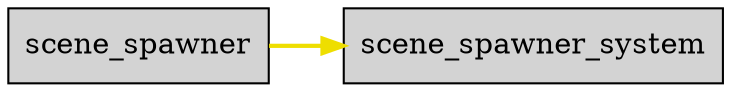 digraph "" {
	"compound"="true";
	"splines"="spline";
	"rankdir"="LR";
	"bgcolor"="white";
	"fontname"="Helvetica";
	"nodesep"="0.15";
	edge ["penwidth"="2"];
	node ["shape"="box", "style"="filled"];
	"node_System(0)" ["label"="scene_spawner", "tooltip"="bevy_scene::bundle::scene_spawner"]
	"node_System(1)" ["label"="scene_spawner_system", "tooltip"="bevy_scene::scene_spawner::scene_spawner_system"]
	"node_System(0)" -> "node_System(1)" ["lhead"="", "ltail"="", "tooltip"="scene_spawner → scene_spawner_system", "color"="#eede00"]
}
